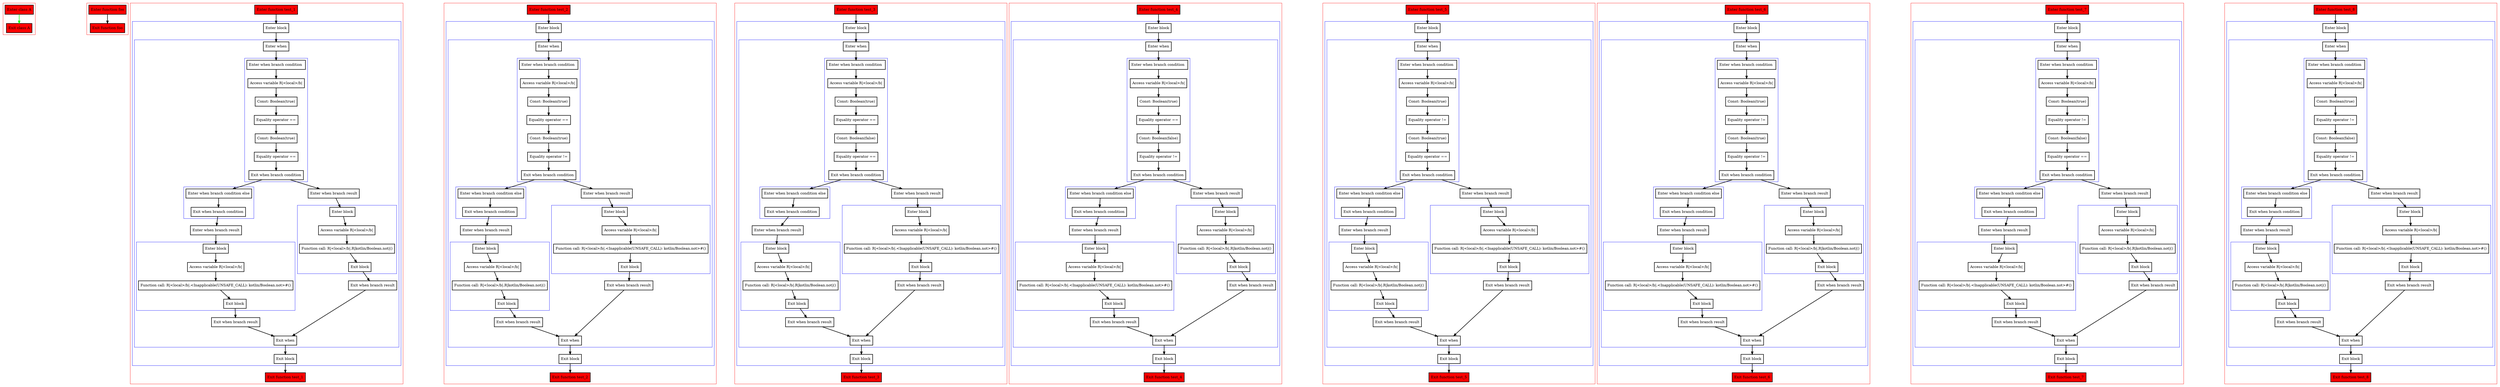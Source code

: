 digraph equalsToBoolean_kt {
    graph [nodesep=3]
    node [shape=box penwidth=2]
    edge [penwidth=2]

    subgraph cluster_0 {
        color=red
        0 [label="Enter class A" style="filled" fillcolor=red];
        1 [label="Exit class A" style="filled" fillcolor=red];
    }
    0 -> {1} [color=green];

    subgraph cluster_1 {
        color=red
        2 [label="Enter function foo" style="filled" fillcolor=red];
        3 [label="Exit function foo" style="filled" fillcolor=red];
    }
    2 -> {3};

    subgraph cluster_2 {
        color=red
        4 [label="Enter function test_1" style="filled" fillcolor=red];
        subgraph cluster_3 {
            color=blue
            5 [label="Enter block"];
            subgraph cluster_4 {
                color=blue
                6 [label="Enter when"];
                subgraph cluster_5 {
                    color=blue
                    7 [label="Enter when branch condition "];
                    8 [label="Access variable R|<local>/b|"];
                    9 [label="Const: Boolean(true)"];
                    10 [label="Equality operator =="];
                    11 [label="Const: Boolean(true)"];
                    12 [label="Equality operator =="];
                    13 [label="Exit when branch condition"];
                }
                subgraph cluster_6 {
                    color=blue
                    14 [label="Enter when branch condition else"];
                    15 [label="Exit when branch condition"];
                }
                16 [label="Enter when branch result"];
                subgraph cluster_7 {
                    color=blue
                    17 [label="Enter block"];
                    18 [label="Access variable R|<local>/b|"];
                    19 [label="Function call: R|<local>/b|.<Inapplicable(UNSAFE_CALL): kotlin/Boolean.not>#()"];
                    20 [label="Exit block"];
                }
                21 [label="Exit when branch result"];
                22 [label="Enter when branch result"];
                subgraph cluster_8 {
                    color=blue
                    23 [label="Enter block"];
                    24 [label="Access variable R|<local>/b|"];
                    25 [label="Function call: R|<local>/b|.R|kotlin/Boolean.not|()"];
                    26 [label="Exit block"];
                }
                27 [label="Exit when branch result"];
                28 [label="Exit when"];
            }
            29 [label="Exit block"];
        }
        30 [label="Exit function test_1" style="filled" fillcolor=red];
    }
    4 -> {5};
    5 -> {6};
    6 -> {7};
    7 -> {8};
    8 -> {9};
    9 -> {10};
    10 -> {11};
    11 -> {12};
    12 -> {13};
    13 -> {22 14};
    14 -> {15};
    15 -> {16};
    16 -> {17};
    17 -> {18};
    18 -> {19};
    19 -> {20};
    20 -> {21};
    21 -> {28};
    22 -> {23};
    23 -> {24};
    24 -> {25};
    25 -> {26};
    26 -> {27};
    27 -> {28};
    28 -> {29};
    29 -> {30};

    subgraph cluster_9 {
        color=red
        31 [label="Enter function test_2" style="filled" fillcolor=red];
        subgraph cluster_10 {
            color=blue
            32 [label="Enter block"];
            subgraph cluster_11 {
                color=blue
                33 [label="Enter when"];
                subgraph cluster_12 {
                    color=blue
                    34 [label="Enter when branch condition "];
                    35 [label="Access variable R|<local>/b|"];
                    36 [label="Const: Boolean(true)"];
                    37 [label="Equality operator =="];
                    38 [label="Const: Boolean(true)"];
                    39 [label="Equality operator !="];
                    40 [label="Exit when branch condition"];
                }
                subgraph cluster_13 {
                    color=blue
                    41 [label="Enter when branch condition else"];
                    42 [label="Exit when branch condition"];
                }
                43 [label="Enter when branch result"];
                subgraph cluster_14 {
                    color=blue
                    44 [label="Enter block"];
                    45 [label="Access variable R|<local>/b|"];
                    46 [label="Function call: R|<local>/b|.R|kotlin/Boolean.not|()"];
                    47 [label="Exit block"];
                }
                48 [label="Exit when branch result"];
                49 [label="Enter when branch result"];
                subgraph cluster_15 {
                    color=blue
                    50 [label="Enter block"];
                    51 [label="Access variable R|<local>/b|"];
                    52 [label="Function call: R|<local>/b|.<Inapplicable(UNSAFE_CALL): kotlin/Boolean.not>#()"];
                    53 [label="Exit block"];
                }
                54 [label="Exit when branch result"];
                55 [label="Exit when"];
            }
            56 [label="Exit block"];
        }
        57 [label="Exit function test_2" style="filled" fillcolor=red];
    }
    31 -> {32};
    32 -> {33};
    33 -> {34};
    34 -> {35};
    35 -> {36};
    36 -> {37};
    37 -> {38};
    38 -> {39};
    39 -> {40};
    40 -> {49 41};
    41 -> {42};
    42 -> {43};
    43 -> {44};
    44 -> {45};
    45 -> {46};
    46 -> {47};
    47 -> {48};
    48 -> {55};
    49 -> {50};
    50 -> {51};
    51 -> {52};
    52 -> {53};
    53 -> {54};
    54 -> {55};
    55 -> {56};
    56 -> {57};

    subgraph cluster_16 {
        color=red
        58 [label="Enter function test_3" style="filled" fillcolor=red];
        subgraph cluster_17 {
            color=blue
            59 [label="Enter block"];
            subgraph cluster_18 {
                color=blue
                60 [label="Enter when"];
                subgraph cluster_19 {
                    color=blue
                    61 [label="Enter when branch condition "];
                    62 [label="Access variable R|<local>/b|"];
                    63 [label="Const: Boolean(true)"];
                    64 [label="Equality operator =="];
                    65 [label="Const: Boolean(false)"];
                    66 [label="Equality operator =="];
                    67 [label="Exit when branch condition"];
                }
                subgraph cluster_20 {
                    color=blue
                    68 [label="Enter when branch condition else"];
                    69 [label="Exit when branch condition"];
                }
                70 [label="Enter when branch result"];
                subgraph cluster_21 {
                    color=blue
                    71 [label="Enter block"];
                    72 [label="Access variable R|<local>/b|"];
                    73 [label="Function call: R|<local>/b|.R|kotlin/Boolean.not|()"];
                    74 [label="Exit block"];
                }
                75 [label="Exit when branch result"];
                76 [label="Enter when branch result"];
                subgraph cluster_22 {
                    color=blue
                    77 [label="Enter block"];
                    78 [label="Access variable R|<local>/b|"];
                    79 [label="Function call: R|<local>/b|.<Inapplicable(UNSAFE_CALL): kotlin/Boolean.not>#()"];
                    80 [label="Exit block"];
                }
                81 [label="Exit when branch result"];
                82 [label="Exit when"];
            }
            83 [label="Exit block"];
        }
        84 [label="Exit function test_3" style="filled" fillcolor=red];
    }
    58 -> {59};
    59 -> {60};
    60 -> {61};
    61 -> {62};
    62 -> {63};
    63 -> {64};
    64 -> {65};
    65 -> {66};
    66 -> {67};
    67 -> {76 68};
    68 -> {69};
    69 -> {70};
    70 -> {71};
    71 -> {72};
    72 -> {73};
    73 -> {74};
    74 -> {75};
    75 -> {82};
    76 -> {77};
    77 -> {78};
    78 -> {79};
    79 -> {80};
    80 -> {81};
    81 -> {82};
    82 -> {83};
    83 -> {84};

    subgraph cluster_23 {
        color=red
        85 [label="Enter function test_4" style="filled" fillcolor=red];
        subgraph cluster_24 {
            color=blue
            86 [label="Enter block"];
            subgraph cluster_25 {
                color=blue
                87 [label="Enter when"];
                subgraph cluster_26 {
                    color=blue
                    88 [label="Enter when branch condition "];
                    89 [label="Access variable R|<local>/b|"];
                    90 [label="Const: Boolean(true)"];
                    91 [label="Equality operator =="];
                    92 [label="Const: Boolean(false)"];
                    93 [label="Equality operator !="];
                    94 [label="Exit when branch condition"];
                }
                subgraph cluster_27 {
                    color=blue
                    95 [label="Enter when branch condition else"];
                    96 [label="Exit when branch condition"];
                }
                97 [label="Enter when branch result"];
                subgraph cluster_28 {
                    color=blue
                    98 [label="Enter block"];
                    99 [label="Access variable R|<local>/b|"];
                    100 [label="Function call: R|<local>/b|.<Inapplicable(UNSAFE_CALL): kotlin/Boolean.not>#()"];
                    101 [label="Exit block"];
                }
                102 [label="Exit when branch result"];
                103 [label="Enter when branch result"];
                subgraph cluster_29 {
                    color=blue
                    104 [label="Enter block"];
                    105 [label="Access variable R|<local>/b|"];
                    106 [label="Function call: R|<local>/b|.R|kotlin/Boolean.not|()"];
                    107 [label="Exit block"];
                }
                108 [label="Exit when branch result"];
                109 [label="Exit when"];
            }
            110 [label="Exit block"];
        }
        111 [label="Exit function test_4" style="filled" fillcolor=red];
    }
    85 -> {86};
    86 -> {87};
    87 -> {88};
    88 -> {89};
    89 -> {90};
    90 -> {91};
    91 -> {92};
    92 -> {93};
    93 -> {94};
    94 -> {103 95};
    95 -> {96};
    96 -> {97};
    97 -> {98};
    98 -> {99};
    99 -> {100};
    100 -> {101};
    101 -> {102};
    102 -> {109};
    103 -> {104};
    104 -> {105};
    105 -> {106};
    106 -> {107};
    107 -> {108};
    108 -> {109};
    109 -> {110};
    110 -> {111};

    subgraph cluster_30 {
        color=red
        112 [label="Enter function test_5" style="filled" fillcolor=red];
        subgraph cluster_31 {
            color=blue
            113 [label="Enter block"];
            subgraph cluster_32 {
                color=blue
                114 [label="Enter when"];
                subgraph cluster_33 {
                    color=blue
                    115 [label="Enter when branch condition "];
                    116 [label="Access variable R|<local>/b|"];
                    117 [label="Const: Boolean(true)"];
                    118 [label="Equality operator !="];
                    119 [label="Const: Boolean(true)"];
                    120 [label="Equality operator =="];
                    121 [label="Exit when branch condition"];
                }
                subgraph cluster_34 {
                    color=blue
                    122 [label="Enter when branch condition else"];
                    123 [label="Exit when branch condition"];
                }
                124 [label="Enter when branch result"];
                subgraph cluster_35 {
                    color=blue
                    125 [label="Enter block"];
                    126 [label="Access variable R|<local>/b|"];
                    127 [label="Function call: R|<local>/b|.R|kotlin/Boolean.not|()"];
                    128 [label="Exit block"];
                }
                129 [label="Exit when branch result"];
                130 [label="Enter when branch result"];
                subgraph cluster_36 {
                    color=blue
                    131 [label="Enter block"];
                    132 [label="Access variable R|<local>/b|"];
                    133 [label="Function call: R|<local>/b|.<Inapplicable(UNSAFE_CALL): kotlin/Boolean.not>#()"];
                    134 [label="Exit block"];
                }
                135 [label="Exit when branch result"];
                136 [label="Exit when"];
            }
            137 [label="Exit block"];
        }
        138 [label="Exit function test_5" style="filled" fillcolor=red];
    }
    112 -> {113};
    113 -> {114};
    114 -> {115};
    115 -> {116};
    116 -> {117};
    117 -> {118};
    118 -> {119};
    119 -> {120};
    120 -> {121};
    121 -> {130 122};
    122 -> {123};
    123 -> {124};
    124 -> {125};
    125 -> {126};
    126 -> {127};
    127 -> {128};
    128 -> {129};
    129 -> {136};
    130 -> {131};
    131 -> {132};
    132 -> {133};
    133 -> {134};
    134 -> {135};
    135 -> {136};
    136 -> {137};
    137 -> {138};

    subgraph cluster_37 {
        color=red
        139 [label="Enter function test_6" style="filled" fillcolor=red];
        subgraph cluster_38 {
            color=blue
            140 [label="Enter block"];
            subgraph cluster_39 {
                color=blue
                141 [label="Enter when"];
                subgraph cluster_40 {
                    color=blue
                    142 [label="Enter when branch condition "];
                    143 [label="Access variable R|<local>/b|"];
                    144 [label="Const: Boolean(true)"];
                    145 [label="Equality operator !="];
                    146 [label="Const: Boolean(true)"];
                    147 [label="Equality operator !="];
                    148 [label="Exit when branch condition"];
                }
                subgraph cluster_41 {
                    color=blue
                    149 [label="Enter when branch condition else"];
                    150 [label="Exit when branch condition"];
                }
                151 [label="Enter when branch result"];
                subgraph cluster_42 {
                    color=blue
                    152 [label="Enter block"];
                    153 [label="Access variable R|<local>/b|"];
                    154 [label="Function call: R|<local>/b|.<Inapplicable(UNSAFE_CALL): kotlin/Boolean.not>#()"];
                    155 [label="Exit block"];
                }
                156 [label="Exit when branch result"];
                157 [label="Enter when branch result"];
                subgraph cluster_43 {
                    color=blue
                    158 [label="Enter block"];
                    159 [label="Access variable R|<local>/b|"];
                    160 [label="Function call: R|<local>/b|.R|kotlin/Boolean.not|()"];
                    161 [label="Exit block"];
                }
                162 [label="Exit when branch result"];
                163 [label="Exit when"];
            }
            164 [label="Exit block"];
        }
        165 [label="Exit function test_6" style="filled" fillcolor=red];
    }
    139 -> {140};
    140 -> {141};
    141 -> {142};
    142 -> {143};
    143 -> {144};
    144 -> {145};
    145 -> {146};
    146 -> {147};
    147 -> {148};
    148 -> {157 149};
    149 -> {150};
    150 -> {151};
    151 -> {152};
    152 -> {153};
    153 -> {154};
    154 -> {155};
    155 -> {156};
    156 -> {163};
    157 -> {158};
    158 -> {159};
    159 -> {160};
    160 -> {161};
    161 -> {162};
    162 -> {163};
    163 -> {164};
    164 -> {165};

    subgraph cluster_44 {
        color=red
        166 [label="Enter function test_7" style="filled" fillcolor=red];
        subgraph cluster_45 {
            color=blue
            167 [label="Enter block"];
            subgraph cluster_46 {
                color=blue
                168 [label="Enter when"];
                subgraph cluster_47 {
                    color=blue
                    169 [label="Enter when branch condition "];
                    170 [label="Access variable R|<local>/b|"];
                    171 [label="Const: Boolean(true)"];
                    172 [label="Equality operator !="];
                    173 [label="Const: Boolean(false)"];
                    174 [label="Equality operator =="];
                    175 [label="Exit when branch condition"];
                }
                subgraph cluster_48 {
                    color=blue
                    176 [label="Enter when branch condition else"];
                    177 [label="Exit when branch condition"];
                }
                178 [label="Enter when branch result"];
                subgraph cluster_49 {
                    color=blue
                    179 [label="Enter block"];
                    180 [label="Access variable R|<local>/b|"];
                    181 [label="Function call: R|<local>/b|.<Inapplicable(UNSAFE_CALL): kotlin/Boolean.not>#()"];
                    182 [label="Exit block"];
                }
                183 [label="Exit when branch result"];
                184 [label="Enter when branch result"];
                subgraph cluster_50 {
                    color=blue
                    185 [label="Enter block"];
                    186 [label="Access variable R|<local>/b|"];
                    187 [label="Function call: R|<local>/b|.R|kotlin/Boolean.not|()"];
                    188 [label="Exit block"];
                }
                189 [label="Exit when branch result"];
                190 [label="Exit when"];
            }
            191 [label="Exit block"];
        }
        192 [label="Exit function test_7" style="filled" fillcolor=red];
    }
    166 -> {167};
    167 -> {168};
    168 -> {169};
    169 -> {170};
    170 -> {171};
    171 -> {172};
    172 -> {173};
    173 -> {174};
    174 -> {175};
    175 -> {184 176};
    176 -> {177};
    177 -> {178};
    178 -> {179};
    179 -> {180};
    180 -> {181};
    181 -> {182};
    182 -> {183};
    183 -> {190};
    184 -> {185};
    185 -> {186};
    186 -> {187};
    187 -> {188};
    188 -> {189};
    189 -> {190};
    190 -> {191};
    191 -> {192};

    subgraph cluster_51 {
        color=red
        193 [label="Enter function test_8" style="filled" fillcolor=red];
        subgraph cluster_52 {
            color=blue
            194 [label="Enter block"];
            subgraph cluster_53 {
                color=blue
                195 [label="Enter when"];
                subgraph cluster_54 {
                    color=blue
                    196 [label="Enter when branch condition "];
                    197 [label="Access variable R|<local>/b|"];
                    198 [label="Const: Boolean(true)"];
                    199 [label="Equality operator !="];
                    200 [label="Const: Boolean(false)"];
                    201 [label="Equality operator !="];
                    202 [label="Exit when branch condition"];
                }
                subgraph cluster_55 {
                    color=blue
                    203 [label="Enter when branch condition else"];
                    204 [label="Exit when branch condition"];
                }
                205 [label="Enter when branch result"];
                subgraph cluster_56 {
                    color=blue
                    206 [label="Enter block"];
                    207 [label="Access variable R|<local>/b|"];
                    208 [label="Function call: R|<local>/b|.R|kotlin/Boolean.not|()"];
                    209 [label="Exit block"];
                }
                210 [label="Exit when branch result"];
                211 [label="Enter when branch result"];
                subgraph cluster_57 {
                    color=blue
                    212 [label="Enter block"];
                    213 [label="Access variable R|<local>/b|"];
                    214 [label="Function call: R|<local>/b|.<Inapplicable(UNSAFE_CALL): kotlin/Boolean.not>#()"];
                    215 [label="Exit block"];
                }
                216 [label="Exit when branch result"];
                217 [label="Exit when"];
            }
            218 [label="Exit block"];
        }
        219 [label="Exit function test_8" style="filled" fillcolor=red];
    }
    193 -> {194};
    194 -> {195};
    195 -> {196};
    196 -> {197};
    197 -> {198};
    198 -> {199};
    199 -> {200};
    200 -> {201};
    201 -> {202};
    202 -> {211 203};
    203 -> {204};
    204 -> {205};
    205 -> {206};
    206 -> {207};
    207 -> {208};
    208 -> {209};
    209 -> {210};
    210 -> {217};
    211 -> {212};
    212 -> {213};
    213 -> {214};
    214 -> {215};
    215 -> {216};
    216 -> {217};
    217 -> {218};
    218 -> {219};

}
